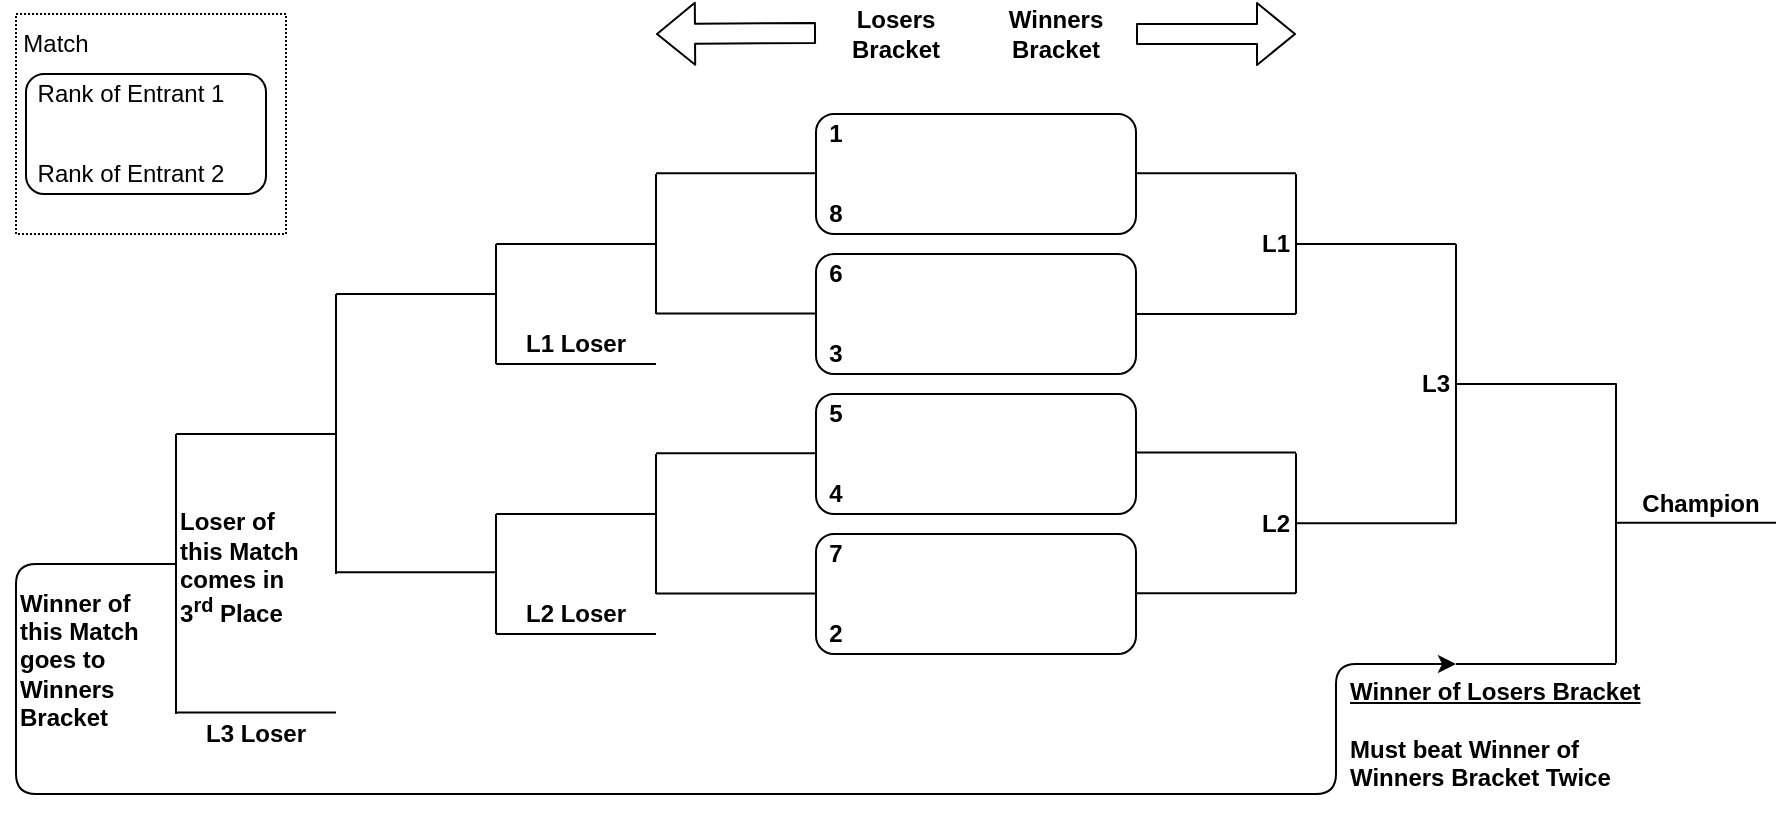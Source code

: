<mxfile version="12.6.5" type="device"><diagram id="095tg_94SfGajCcbrS4j" name="Page-1"><mxGraphModel dx="813" dy="471" grid="1" gridSize="5" guides="1" tooltips="1" connect="1" arrows="1" fold="1" page="1" pageScale="1" pageWidth="1600" pageHeight="1200" math="0" shadow="0"><root><mxCell id="0"/><mxCell id="1" parent="0"/><mxCell id="xvWo235UcdFt5aK7J5yc-27" value="" style="rounded=0;whiteSpace=wrap;html=1;fontStyle=1;dashed=1;dashPattern=1 1;" vertex="1" parent="1"><mxGeometry x="200" y="70" width="135" height="110" as="geometry"/></mxCell><mxCell id="6G7h_uxPl0Keb6yDwDpp-1" value="" style="rounded=1;whiteSpace=wrap;html=1;fontStyle=1" parent="1" vertex="1"><mxGeometry x="600" y="120" width="160" height="60" as="geometry"/></mxCell><mxCell id="6G7h_uxPl0Keb6yDwDpp-2" value="1" style="text;html=1;strokeColor=none;fillColor=none;align=center;verticalAlign=middle;whiteSpace=wrap;rounded=0;fontStyle=1" parent="1" vertex="1"><mxGeometry x="600" y="120" width="20" height="20" as="geometry"/></mxCell><mxCell id="6G7h_uxPl0Keb6yDwDpp-3" value="8" style="text;html=1;strokeColor=none;fillColor=none;align=center;verticalAlign=middle;whiteSpace=wrap;rounded=0;fontStyle=1" parent="1" vertex="1"><mxGeometry x="600" y="160" width="20" height="20" as="geometry"/></mxCell><mxCell id="6G7h_uxPl0Keb6yDwDpp-4" value="" style="rounded=1;whiteSpace=wrap;html=1;fontStyle=1" parent="1" vertex="1"><mxGeometry x="600" y="190" width="160" height="60" as="geometry"/></mxCell><mxCell id="6G7h_uxPl0Keb6yDwDpp-5" value="6" style="text;html=1;strokeColor=none;fillColor=none;align=center;verticalAlign=middle;whiteSpace=wrap;rounded=0;fontStyle=1" parent="1" vertex="1"><mxGeometry x="600" y="190" width="20" height="20" as="geometry"/></mxCell><mxCell id="6G7h_uxPl0Keb6yDwDpp-6" value="3" style="text;html=1;strokeColor=none;fillColor=none;align=center;verticalAlign=middle;whiteSpace=wrap;rounded=0;fontStyle=1" parent="1" vertex="1"><mxGeometry x="600" y="230" width="20" height="20" as="geometry"/></mxCell><mxCell id="6G7h_uxPl0Keb6yDwDpp-7" value="" style="rounded=1;whiteSpace=wrap;html=1;fontStyle=1" parent="1" vertex="1"><mxGeometry x="600" y="260" width="160" height="60" as="geometry"/></mxCell><mxCell id="6G7h_uxPl0Keb6yDwDpp-8" value="5" style="text;html=1;strokeColor=none;fillColor=none;align=center;verticalAlign=middle;whiteSpace=wrap;rounded=0;fontStyle=1" parent="1" vertex="1"><mxGeometry x="600" y="260" width="20" height="20" as="geometry"/></mxCell><mxCell id="6G7h_uxPl0Keb6yDwDpp-9" value="4" style="text;html=1;strokeColor=none;fillColor=none;align=center;verticalAlign=middle;whiteSpace=wrap;rounded=0;fontStyle=1" parent="1" vertex="1"><mxGeometry x="600" y="300" width="20" height="20" as="geometry"/></mxCell><mxCell id="6G7h_uxPl0Keb6yDwDpp-10" value="" style="rounded=1;whiteSpace=wrap;html=1;fontStyle=1" parent="1" vertex="1"><mxGeometry x="600" y="330" width="160" height="60" as="geometry"/></mxCell><mxCell id="6G7h_uxPl0Keb6yDwDpp-11" value="7" style="text;html=1;strokeColor=none;fillColor=none;align=center;verticalAlign=middle;whiteSpace=wrap;rounded=0;fontStyle=1" parent="1" vertex="1"><mxGeometry x="600" y="330" width="20" height="20" as="geometry"/></mxCell><mxCell id="6G7h_uxPl0Keb6yDwDpp-12" value="2" style="text;html=1;strokeColor=none;fillColor=none;align=center;verticalAlign=middle;whiteSpace=wrap;rounded=0;fontStyle=1" parent="1" vertex="1"><mxGeometry x="600" y="370" width="20" height="20" as="geometry"/></mxCell><mxCell id="6G7h_uxPl0Keb6yDwDpp-13" value="Winners&lt;br&gt;Bracket&lt;span style=&quot;color: rgba(0 , 0 , 0 , 0) ; font-family: monospace ; font-size: 0px ; white-space: nowrap&quot;&gt;%3CmxGraphModel%3E%3Croot%3E%3CmxCell%20id%3D%220%22%2F%3E%3CmxCell%20id%3D%221%22%20parent%3D%220%22%2F%3E%3CmxCell%20id%3D%222%22%20value%3D%22%22%20style%3D%22rounded%3D1%3BwhiteSpace%3Dwrap%3Bhtml%3D1%3B%22%20vertex%3D%221%22%20parent%3D%221%22%3E%3CmxGeometry%20x%3D%22600%22%20y%3D%22120%22%20width%3D%22120%22%20height%3D%2260%22%20as%3D%22geometry%22%2F%3E%3C%2FmxCell%3E%3CmxCell%20id%3D%223%22%20value%3D%221%22%20style%3D%22text%3Bhtml%3D1%3BstrokeColor%3Dnone%3BfillColor%3Dnone%3Balign%3Dcenter%3BverticalAlign%3Dmiddle%3BwhiteSpace%3Dwrap%3Brounded%3D0%3B%22%20vertex%3D%221%22%20parent%3D%221%22%3E%3CmxGeometry%20x%3D%22600%22%20y%3D%22100%22%20width%3D%2220%22%20height%3D%2220%22%20as%3D%22geometry%22%2F%3E%3C%2FmxCell%3E%3CmxCell%20id%3D%224%22%20value%3D%228%22%20style%3D%22text%3Bhtml%3D1%3BstrokeColor%3Dnone%3BfillColor%3Dnone%3Balign%3Dcenter%3BverticalAlign%3Dmiddle%3BwhiteSpace%3Dwrap%3Brounded%3D0%3B%22%20vertex%3D%221%22%20parent%3D%221%22%3E%3CmxGeometry%20x%3D%22600%22%20y%3D%22180%22%20width%3D%2220%22%20height%3D%2220%22%20as%3D%22geometry%22%2F%3E%3C%2FmxCell%3E%3C%2Froot%3E%3C%2FmxGraphModel%3E&lt;/span&gt;" style="text;html=1;strokeColor=none;fillColor=none;align=center;verticalAlign=middle;whiteSpace=wrap;rounded=0;fontStyle=1" parent="1" vertex="1"><mxGeometry x="700" y="70" width="40" height="20" as="geometry"/></mxCell><mxCell id="6G7h_uxPl0Keb6yDwDpp-14" value="Losers&lt;br&gt;Bracket&lt;span style=&quot;color: rgba(0 , 0 , 0 , 0) ; font-family: monospace ; font-size: 0px ; white-space: nowrap&quot;&gt;%3CmxGraphModel%3E%3Croot%3E%3CmxCell%20id%3D%220%22%2F%3E%3CmxCell%20id%3D%221%22%20parent%3D%220%22%2F%3E%3CmxCell%20id%3D%222%22%20value%3D%22%22%20style%3D%22rounded%3D1%3BwhiteSpace%3Dwrap%3Bhtml%3D1%3B%22%20vertex%3D%221%22%20parent%3D%221%22%3E%3CmxGeometry%20x%3D%22600%22%20y%3D%22120%22%20width%3D%22120%22%20height%3D%2260%22%20as%3D%22geometry%22%2F%3E%3C%2FmxCell%3E%3CmxCell%20id%3D%223%22%20value%3D%221%22%20style%3D%22text%3Bhtml%3D1%3BstrokeColor%3Dnone%3BfillColor%3Dnone%3Balign%3Dcenter%3BverticalAlign%3Dmiddle%3BwhiteSpace%3Dwrap%3Brounded%3D0%3B%22%20vertex%3D%221%22%20parent%3D%221%22%3E%3CmxGeometry%20x%3D%22600%22%20y%3D%22100%22%20width%3D%2220%22%20height%3D%2220%22%20as%3D%22geometry%22%2F%3E%3C%2FmxCell%3E%3CmxCell%20id%3D%224%22%20value%3D%228%22%20style%3D%22text%3Bhtml%3D1%3BstrokeColor%3Dnone%3BfillColor%3Dnone%3Balign%3Dcenter%3BverticalAlign%3Dmiddle%3BwhiteSpace%3Dwrap%3Brounded%3D0%3B%22%20vertex%3D%221%22%20parent%3D%221%22%3E%3CmxGeometry%20x%3D%22600%22%20y%3D%22180%22%20width%3D%2220%22%20height%3D%2220%22%20as%3D%22geometry%22%2F%3E%3C%2FmxCell%3E%3C%2Froot%3E%3C%2FmxGraphModel%3E&lt;/span&gt;" style="text;html=1;strokeColor=none;fillColor=none;align=center;verticalAlign=middle;whiteSpace=wrap;rounded=0;fontStyle=1" parent="1" vertex="1"><mxGeometry x="620" y="70" width="40" height="20" as="geometry"/></mxCell><mxCell id="6G7h_uxPl0Keb6yDwDpp-15" value="" style="shape=flexArrow;endArrow=classic;html=1;fontStyle=1" parent="1" edge="1"><mxGeometry width="50" height="50" relative="1" as="geometry"><mxPoint x="760" y="80" as="sourcePoint"/><mxPoint x="840" y="80" as="targetPoint"/></mxGeometry></mxCell><mxCell id="6G7h_uxPl0Keb6yDwDpp-16" value="" style="shape=flexArrow;endArrow=classic;html=1;fontStyle=1" parent="1" edge="1"><mxGeometry width="50" height="50" relative="1" as="geometry"><mxPoint x="600" y="79.5" as="sourcePoint"/><mxPoint x="520" y="80" as="targetPoint"/></mxGeometry></mxCell><mxCell id="6G7h_uxPl0Keb6yDwDpp-82" value="" style="endArrow=none;html=1;fontStyle=1" parent="1" edge="1"><mxGeometry width="50" height="50" relative="1" as="geometry"><mxPoint x="760" y="149.58" as="sourcePoint"/><mxPoint x="840" y="149.58" as="targetPoint"/></mxGeometry></mxCell><mxCell id="6G7h_uxPl0Keb6yDwDpp-92" value="" style="endArrow=none;html=1;fontStyle=1" parent="1" edge="1"><mxGeometry width="50" height="50" relative="1" as="geometry"><mxPoint x="760" y="220" as="sourcePoint"/><mxPoint x="840" y="220" as="targetPoint"/></mxGeometry></mxCell><mxCell id="6G7h_uxPl0Keb6yDwDpp-106" value="" style="endArrow=none;html=1;fontStyle=1" parent="1" edge="1"><mxGeometry width="50" height="50" relative="1" as="geometry"><mxPoint x="840" y="185" as="sourcePoint"/><mxPoint x="920" y="185" as="targetPoint"/></mxGeometry></mxCell><mxCell id="6G7h_uxPl0Keb6yDwDpp-107" value="L1&lt;span style=&quot;color: rgba(0 , 0 , 0 , 0) ; font-family: monospace ; font-size: 0px ; white-space: nowrap&quot;&gt;%3CmxGraphModel%3E%3Croot%3E%3CmxCell%20id%3D%220%22%2F%3E%3CmxCell%20id%3D%221%22%20parent%3D%220%22%2F%3E%3CmxCell%20id%3D%222%22%20value%3D%22L1%22%20style%3D%22text%3Bhtml%3D1%3BstrokeColor%3Dnone%3BfillColor%3Dnone%3Balign%3Dcenter%3BverticalAlign%3Dmiddle%3BwhiteSpace%3Dwrap%3Brounded%3D0%3B%22%20vertex%3D%221%22%20parent%3D%221%22%3E%3CmxGeometry%20x%3D%22820%22%20y%3D%22140%22%20width%3D%2220%22%20height%3D%2220%22%20as%3D%22geometry%22%2F%3E%3C%2FmxCell%3E%3C%2Froot%3E%3C%2FmxGraphModel%3&lt;/span&gt;" style="text;html=1;strokeColor=none;fillColor=none;align=center;verticalAlign=middle;whiteSpace=wrap;rounded=0;fontStyle=1" parent="1" vertex="1"><mxGeometry x="820" y="175" width="20" height="20" as="geometry"/></mxCell><mxCell id="6G7h_uxPl0Keb6yDwDpp-108" value="" style="endArrow=none;html=1;fontStyle=1" parent="1" edge="1"><mxGeometry width="50" height="50" relative="1" as="geometry"><mxPoint x="920" y="255" as="sourcePoint"/><mxPoint x="1000" y="255" as="targetPoint"/></mxGeometry></mxCell><mxCell id="6G7h_uxPl0Keb6yDwDpp-117" value="L3&lt;span style=&quot;color: rgba(0 , 0 , 0 , 0) ; font-family: monospace ; font-size: 0px ; white-space: nowrap&quot;&gt;%3CmxGraphModel%3E%3Croot%3E%3CmxCell%20id%3D%220%22%2F%3E%3CmxCell%20id%3D%221%22%20parent%3D%220%22%2F%3E%3CmxCell%20id%3D%222%22%20value%3D%22L1%22%20style%3D%22text%3Bhtml%3D1%3BstrokeColor%3Dnone%3BfillColor%3Dnone%3Balign%3Dcenter%3BverticalAlign%3Dmiddle%3BwhiteSpace%3Dwrap%3Brounded%3D0%3B%22%20vertex%3D%221%22%20parent%3D%221%22%3E%3CmxGeometry%20x%3D%22820%22%20y%3D%22140%22%20width%3D%2220%22%20height%3D%2220%22%20as%3D%22geometry%22%2F%3E%3C%2FmxCell%3E%3C%2Froot%3E%3C%2FmxGraphModel%&lt;/span&gt;" style="text;html=1;strokeColor=none;fillColor=none;align=center;verticalAlign=middle;whiteSpace=wrap;rounded=0;fontStyle=1" parent="1" vertex="1"><mxGeometry x="900" y="245" width="20" height="20" as="geometry"/></mxCell><mxCell id="6G7h_uxPl0Keb6yDwDpp-119" value="" style="endArrow=none;html=1;fontStyle=1" parent="1" edge="1"><mxGeometry width="50" height="50" relative="1" as="geometry"><mxPoint x="920" y="395" as="sourcePoint"/><mxPoint x="1000" y="395" as="targetPoint"/></mxGeometry></mxCell><mxCell id="6G7h_uxPl0Keb6yDwDpp-121" value="" style="endArrow=none;html=1;fontStyle=1" parent="1" edge="1"><mxGeometry width="50" height="50" relative="1" as="geometry"><mxPoint x="1000" y="324.33" as="sourcePoint"/><mxPoint x="1080" y="324.33" as="targetPoint"/></mxGeometry></mxCell><mxCell id="6G7h_uxPl0Keb6yDwDpp-122" value="Champion" style="text;html=1;strokeColor=none;fillColor=none;align=center;verticalAlign=middle;whiteSpace=wrap;rounded=0;fontStyle=1" parent="1" vertex="1"><mxGeometry x="1010" y="305" width="65" height="20" as="geometry"/></mxCell><mxCell id="6G7h_uxPl0Keb6yDwDpp-123" value="" style="endArrow=none;html=1;fontStyle=1" parent="1" edge="1"><mxGeometry width="50" height="50" relative="1" as="geometry"><mxPoint x="520" y="149.66" as="sourcePoint"/><mxPoint x="600" y="149.66" as="targetPoint"/></mxGeometry></mxCell><mxCell id="6G7h_uxPl0Keb6yDwDpp-124" value="" style="endArrow=none;html=1;fontStyle=1" parent="1" edge="1"><mxGeometry width="50" height="50" relative="1" as="geometry"><mxPoint x="520" y="219.8" as="sourcePoint"/><mxPoint x="600" y="219.8" as="targetPoint"/></mxGeometry></mxCell><mxCell id="6G7h_uxPl0Keb6yDwDpp-125" value="" style="endArrow=none;html=1;fontStyle=1" parent="1" edge="1"><mxGeometry width="50" height="50" relative="1" as="geometry"><mxPoint x="520" y="220" as="sourcePoint"/><mxPoint x="520" y="150" as="targetPoint"/></mxGeometry></mxCell><mxCell id="6G7h_uxPl0Keb6yDwDpp-126" value="" style="endArrow=none;html=1;fontStyle=1" parent="1" edge="1"><mxGeometry width="50" height="50" relative="1" as="geometry"><mxPoint x="440" y="185.0" as="sourcePoint"/><mxPoint x="520" y="185.0" as="targetPoint"/></mxGeometry></mxCell><mxCell id="6G7h_uxPl0Keb6yDwDpp-127" value="" style="endArrow=none;html=1;fontStyle=1" parent="1" edge="1"><mxGeometry width="50" height="50" relative="1" as="geometry"><mxPoint x="440" y="245" as="sourcePoint"/><mxPoint x="440" y="185" as="targetPoint"/></mxGeometry></mxCell><mxCell id="6G7h_uxPl0Keb6yDwDpp-129" value="" style="endArrow=none;html=1;fontStyle=1" parent="1" edge="1"><mxGeometry width="50" height="50" relative="1" as="geometry"><mxPoint x="440" y="245.0" as="sourcePoint"/><mxPoint x="520" y="245.0" as="targetPoint"/></mxGeometry></mxCell><mxCell id="6G7h_uxPl0Keb6yDwDpp-130" value="L1 Loser" style="text;html=1;strokeColor=none;fillColor=none;align=center;verticalAlign=middle;whiteSpace=wrap;rounded=0;fontStyle=1" parent="1" vertex="1"><mxGeometry x="440" y="225" width="80" height="20" as="geometry"/></mxCell><mxCell id="6G7h_uxPl0Keb6yDwDpp-138" value="" style="endArrow=none;html=1;fontStyle=1" parent="1" edge="1"><mxGeometry width="50" height="50" relative="1" as="geometry"><mxPoint x="360" y="210.0" as="sourcePoint"/><mxPoint x="440" y="210.0" as="targetPoint"/></mxGeometry></mxCell><mxCell id="6G7h_uxPl0Keb6yDwDpp-140" value="" style="endArrow=none;html=1;fontStyle=1" parent="1" edge="1"><mxGeometry width="50" height="50" relative="1" as="geometry"><mxPoint x="360" y="350" as="sourcePoint"/><mxPoint x="360.0" y="210" as="targetPoint"/></mxGeometry></mxCell><mxCell id="6G7h_uxPl0Keb6yDwDpp-141" value="" style="endArrow=none;html=1;fontStyle=1" parent="1" edge="1"><mxGeometry width="50" height="50" relative="1" as="geometry"><mxPoint x="280" y="280" as="sourcePoint"/><mxPoint x="360" y="280" as="targetPoint"/></mxGeometry></mxCell><mxCell id="6G7h_uxPl0Keb6yDwDpp-143" value="" style="endArrow=none;html=1;fontStyle=1" parent="1" edge="1"><mxGeometry width="50" height="50" relative="1" as="geometry"><mxPoint x="280" y="419.31" as="sourcePoint"/><mxPoint x="360" y="419.31" as="targetPoint"/></mxGeometry></mxCell><mxCell id="6G7h_uxPl0Keb6yDwDpp-144" value="L3 Loser" style="text;html=1;strokeColor=none;fillColor=none;align=center;verticalAlign=middle;whiteSpace=wrap;rounded=0;fontStyle=1" parent="1" vertex="1"><mxGeometry x="280" y="420" width="80" height="20" as="geometry"/></mxCell><mxCell id="6G7h_uxPl0Keb6yDwDpp-145" value="Loser of this Match comes in 3&lt;sup&gt;rd&lt;/sup&gt;&amp;nbsp;Place" style="text;html=1;strokeColor=none;fillColor=none;align=left;verticalAlign=middle;whiteSpace=wrap;rounded=0;fontStyle=1" parent="1" vertex="1"><mxGeometry x="280" y="314.62" width="65" height="65" as="geometry"/></mxCell><mxCell id="6G7h_uxPl0Keb6yDwDpp-147" value="" style="endArrow=classic;html=1;edgeStyle=orthogonalEdgeStyle;" parent="1" edge="1"><mxGeometry width="50" height="50" relative="1" as="geometry"><mxPoint x="280" y="345" as="sourcePoint"/><mxPoint x="920" y="395" as="targetPoint"/><Array as="points"><mxPoint x="200" y="345"/><mxPoint x="200" y="460"/><mxPoint x="860" y="460"/><mxPoint x="860" y="395"/></Array></mxGeometry></mxCell><mxCell id="6G7h_uxPl0Keb6yDwDpp-148" value="Winner of this Match goes to Winners Bracket&amp;nbsp;" style="text;html=1;strokeColor=none;fillColor=none;align=left;verticalAlign=middle;whiteSpace=wrap;rounded=0;fontStyle=1" parent="1" vertex="1"><mxGeometry x="200" y="360" width="65" height="65" as="geometry"/></mxCell><mxCell id="6G7h_uxPl0Keb6yDwDpp-149" value="&lt;u&gt;Winner of Losers Bracket&lt;/u&gt;&lt;br&gt;&lt;br&gt;Must beat Winner of Winners Bracket Twice" style="text;html=1;strokeColor=none;fillColor=none;align=left;verticalAlign=middle;whiteSpace=wrap;rounded=0;fontStyle=1" parent="1" vertex="1"><mxGeometry x="865" y="397.5" width="155" height="65" as="geometry"/></mxCell><mxCell id="xvWo235UcdFt5aK7J5yc-1" value="" style="endArrow=none;html=1;fontStyle=1" edge="1" parent="1"><mxGeometry width="50" height="50" relative="1" as="geometry"><mxPoint x="520" y="289.64" as="sourcePoint"/><mxPoint x="600" y="289.64" as="targetPoint"/></mxGeometry></mxCell><mxCell id="xvWo235UcdFt5aK7J5yc-2" value="" style="endArrow=none;html=1;fontStyle=1" edge="1" parent="1"><mxGeometry width="50" height="50" relative="1" as="geometry"><mxPoint x="520" y="359.78" as="sourcePoint"/><mxPoint x="600" y="359.78" as="targetPoint"/></mxGeometry></mxCell><mxCell id="xvWo235UcdFt5aK7J5yc-3" value="" style="endArrow=none;html=1;fontStyle=1" edge="1" parent="1"><mxGeometry width="50" height="50" relative="1" as="geometry"><mxPoint x="520" y="359.98" as="sourcePoint"/><mxPoint x="520" y="289.98" as="targetPoint"/></mxGeometry></mxCell><mxCell id="xvWo235UcdFt5aK7J5yc-4" value="" style="endArrow=none;html=1;fontStyle=1" edge="1" parent="1"><mxGeometry width="50" height="50" relative="1" as="geometry"><mxPoint x="440" y="319.98" as="sourcePoint"/><mxPoint x="520" y="319.98" as="targetPoint"/></mxGeometry></mxCell><mxCell id="xvWo235UcdFt5aK7J5yc-5" value="" style="endArrow=none;html=1;fontStyle=1" edge="1" parent="1"><mxGeometry width="50" height="50" relative="1" as="geometry"><mxPoint x="440" y="380" as="sourcePoint"/><mxPoint x="440" y="320" as="targetPoint"/></mxGeometry></mxCell><mxCell id="xvWo235UcdFt5aK7J5yc-6" value="L2 Loser" style="text;html=1;strokeColor=none;fillColor=none;align=center;verticalAlign=middle;whiteSpace=wrap;rounded=0;fontStyle=1" vertex="1" parent="1"><mxGeometry x="440" y="360" width="80" height="20" as="geometry"/></mxCell><mxCell id="xvWo235UcdFt5aK7J5yc-7" value="" style="endArrow=none;html=1;fontStyle=1" edge="1" parent="1"><mxGeometry width="50" height="50" relative="1" as="geometry"><mxPoint x="440" y="380.0" as="sourcePoint"/><mxPoint x="520" y="380.0" as="targetPoint"/></mxGeometry></mxCell><mxCell id="xvWo235UcdFt5aK7J5yc-8" value="" style="endArrow=none;html=1;fontStyle=1" edge="1" parent="1"><mxGeometry width="50" height="50" relative="1" as="geometry"><mxPoint x="840" y="220" as="sourcePoint"/><mxPoint x="840" y="150" as="targetPoint"/></mxGeometry></mxCell><mxCell id="xvWo235UcdFt5aK7J5yc-14" value="" style="endArrow=none;html=1;fontStyle=1" edge="1" parent="1"><mxGeometry width="50" height="50" relative="1" as="geometry"><mxPoint x="760.0" y="289.2" as="sourcePoint"/><mxPoint x="840.0" y="289.2" as="targetPoint"/></mxGeometry></mxCell><mxCell id="xvWo235UcdFt5aK7J5yc-15" value="" style="endArrow=none;html=1;fontStyle=1" edge="1" parent="1"><mxGeometry width="50" height="50" relative="1" as="geometry"><mxPoint x="760.0" y="359.62" as="sourcePoint"/><mxPoint x="840.0" y="359.62" as="targetPoint"/></mxGeometry></mxCell><mxCell id="xvWo235UcdFt5aK7J5yc-16" value="" style="endArrow=none;html=1;fontStyle=1" edge="1" parent="1"><mxGeometry width="50" height="50" relative="1" as="geometry"><mxPoint x="840.0" y="324.62" as="sourcePoint"/><mxPoint x="920.0" y="324.62" as="targetPoint"/></mxGeometry></mxCell><mxCell id="xvWo235UcdFt5aK7J5yc-17" value="L2&lt;span style=&quot;color: rgba(0 , 0 , 0 , 0) ; font-family: monospace ; font-size: 0px ; white-space: nowrap&quot;&gt;%3CmxGraphModel%3E%3Croot%3E%3CmxCell%20id%3D%220%22%2F%3E%3CmxCell%20id%3D%221%22%20parent%3D%220%22%2F%3E%3CmxCell%20id%3D%222%22%20value%3D%22L1%22%20style%3D%22text%3Bhtml%3D1%3BstrokeColor%3Dnone%3BfillColor%3Dnone%3Balign%3Dcenter%3BverticalAlign%3Dmiddle%3BwhiteSpace%3Dwrap%3Brounded%3D0%3B%22%20vertex%3D%221%22%20parent%3D%221%22%3E%3CmxGeometry%20x%3D%22820%22%20y%3D%22140%22%20width%3D%2220%22%20height%3D%2220%22%20as%3D%22geometry%22%2F%3E%3C%2FmxCell%3E%3C%2Froot%3E%3C%2FmxGraphModel%3&lt;/span&gt;" style="text;html=1;strokeColor=none;fillColor=none;align=center;verticalAlign=middle;whiteSpace=wrap;rounded=0;fontStyle=1" vertex="1" parent="1"><mxGeometry x="820" y="314.62" width="20" height="20" as="geometry"/></mxCell><mxCell id="xvWo235UcdFt5aK7J5yc-18" value="" style="endArrow=none;html=1;fontStyle=1" edge="1" parent="1"><mxGeometry width="50" height="50" relative="1" as="geometry"><mxPoint x="840.0" y="359.62" as="sourcePoint"/><mxPoint x="840.0" y="289.62" as="targetPoint"/></mxGeometry></mxCell><mxCell id="xvWo235UcdFt5aK7J5yc-19" value="" style="endArrow=none;html=1;fontStyle=1" edge="1" parent="1"><mxGeometry width="50" height="50" relative="1" as="geometry"><mxPoint x="920" y="325" as="sourcePoint"/><mxPoint x="920" y="185.0" as="targetPoint"/></mxGeometry></mxCell><mxCell id="xvWo235UcdFt5aK7J5yc-20" value="" style="endArrow=none;html=1;fontStyle=1" edge="1" parent="1"><mxGeometry width="50" height="50" relative="1" as="geometry"><mxPoint x="360" y="349.17" as="sourcePoint"/><mxPoint x="440" y="349.17" as="targetPoint"/></mxGeometry></mxCell><mxCell id="xvWo235UcdFt5aK7J5yc-21" value="" style="endArrow=none;html=1;fontStyle=1" edge="1" parent="1"><mxGeometry width="50" height="50" relative="1" as="geometry"><mxPoint x="280" y="420" as="sourcePoint"/><mxPoint x="280.0" y="280" as="targetPoint"/></mxGeometry></mxCell><mxCell id="xvWo235UcdFt5aK7J5yc-22" value="" style="endArrow=none;html=1;fontStyle=1" edge="1" parent="1"><mxGeometry width="50" height="50" relative="1" as="geometry"><mxPoint x="1000" y="394.62" as="sourcePoint"/><mxPoint x="1000.0" y="254.62" as="targetPoint"/></mxGeometry></mxCell><mxCell id="xvWo235UcdFt5aK7J5yc-23" value="" style="rounded=1;whiteSpace=wrap;html=1;" vertex="1" parent="1"><mxGeometry x="205" y="100" width="120" height="60" as="geometry"/></mxCell><mxCell id="xvWo235UcdFt5aK7J5yc-24" value="Match" style="text;html=1;strokeColor=none;fillColor=none;align=center;verticalAlign=middle;whiteSpace=wrap;rounded=0;" vertex="1" parent="1"><mxGeometry x="200" y="75" width="40" height="20" as="geometry"/></mxCell><mxCell id="xvWo235UcdFt5aK7J5yc-25" value="Rank of Entrant 1" style="text;html=1;strokeColor=none;fillColor=none;align=center;verticalAlign=middle;whiteSpace=wrap;rounded=0;" vertex="1" parent="1"><mxGeometry x="200" y="100" width="115" height="20" as="geometry"/></mxCell><mxCell id="xvWo235UcdFt5aK7J5yc-26" value="Rank of Entrant 2" style="text;html=1;strokeColor=none;fillColor=none;align=center;verticalAlign=middle;whiteSpace=wrap;rounded=0;" vertex="1" parent="1"><mxGeometry x="200" y="140" width="115" height="20" as="geometry"/></mxCell></root></mxGraphModel></diagram></mxfile>